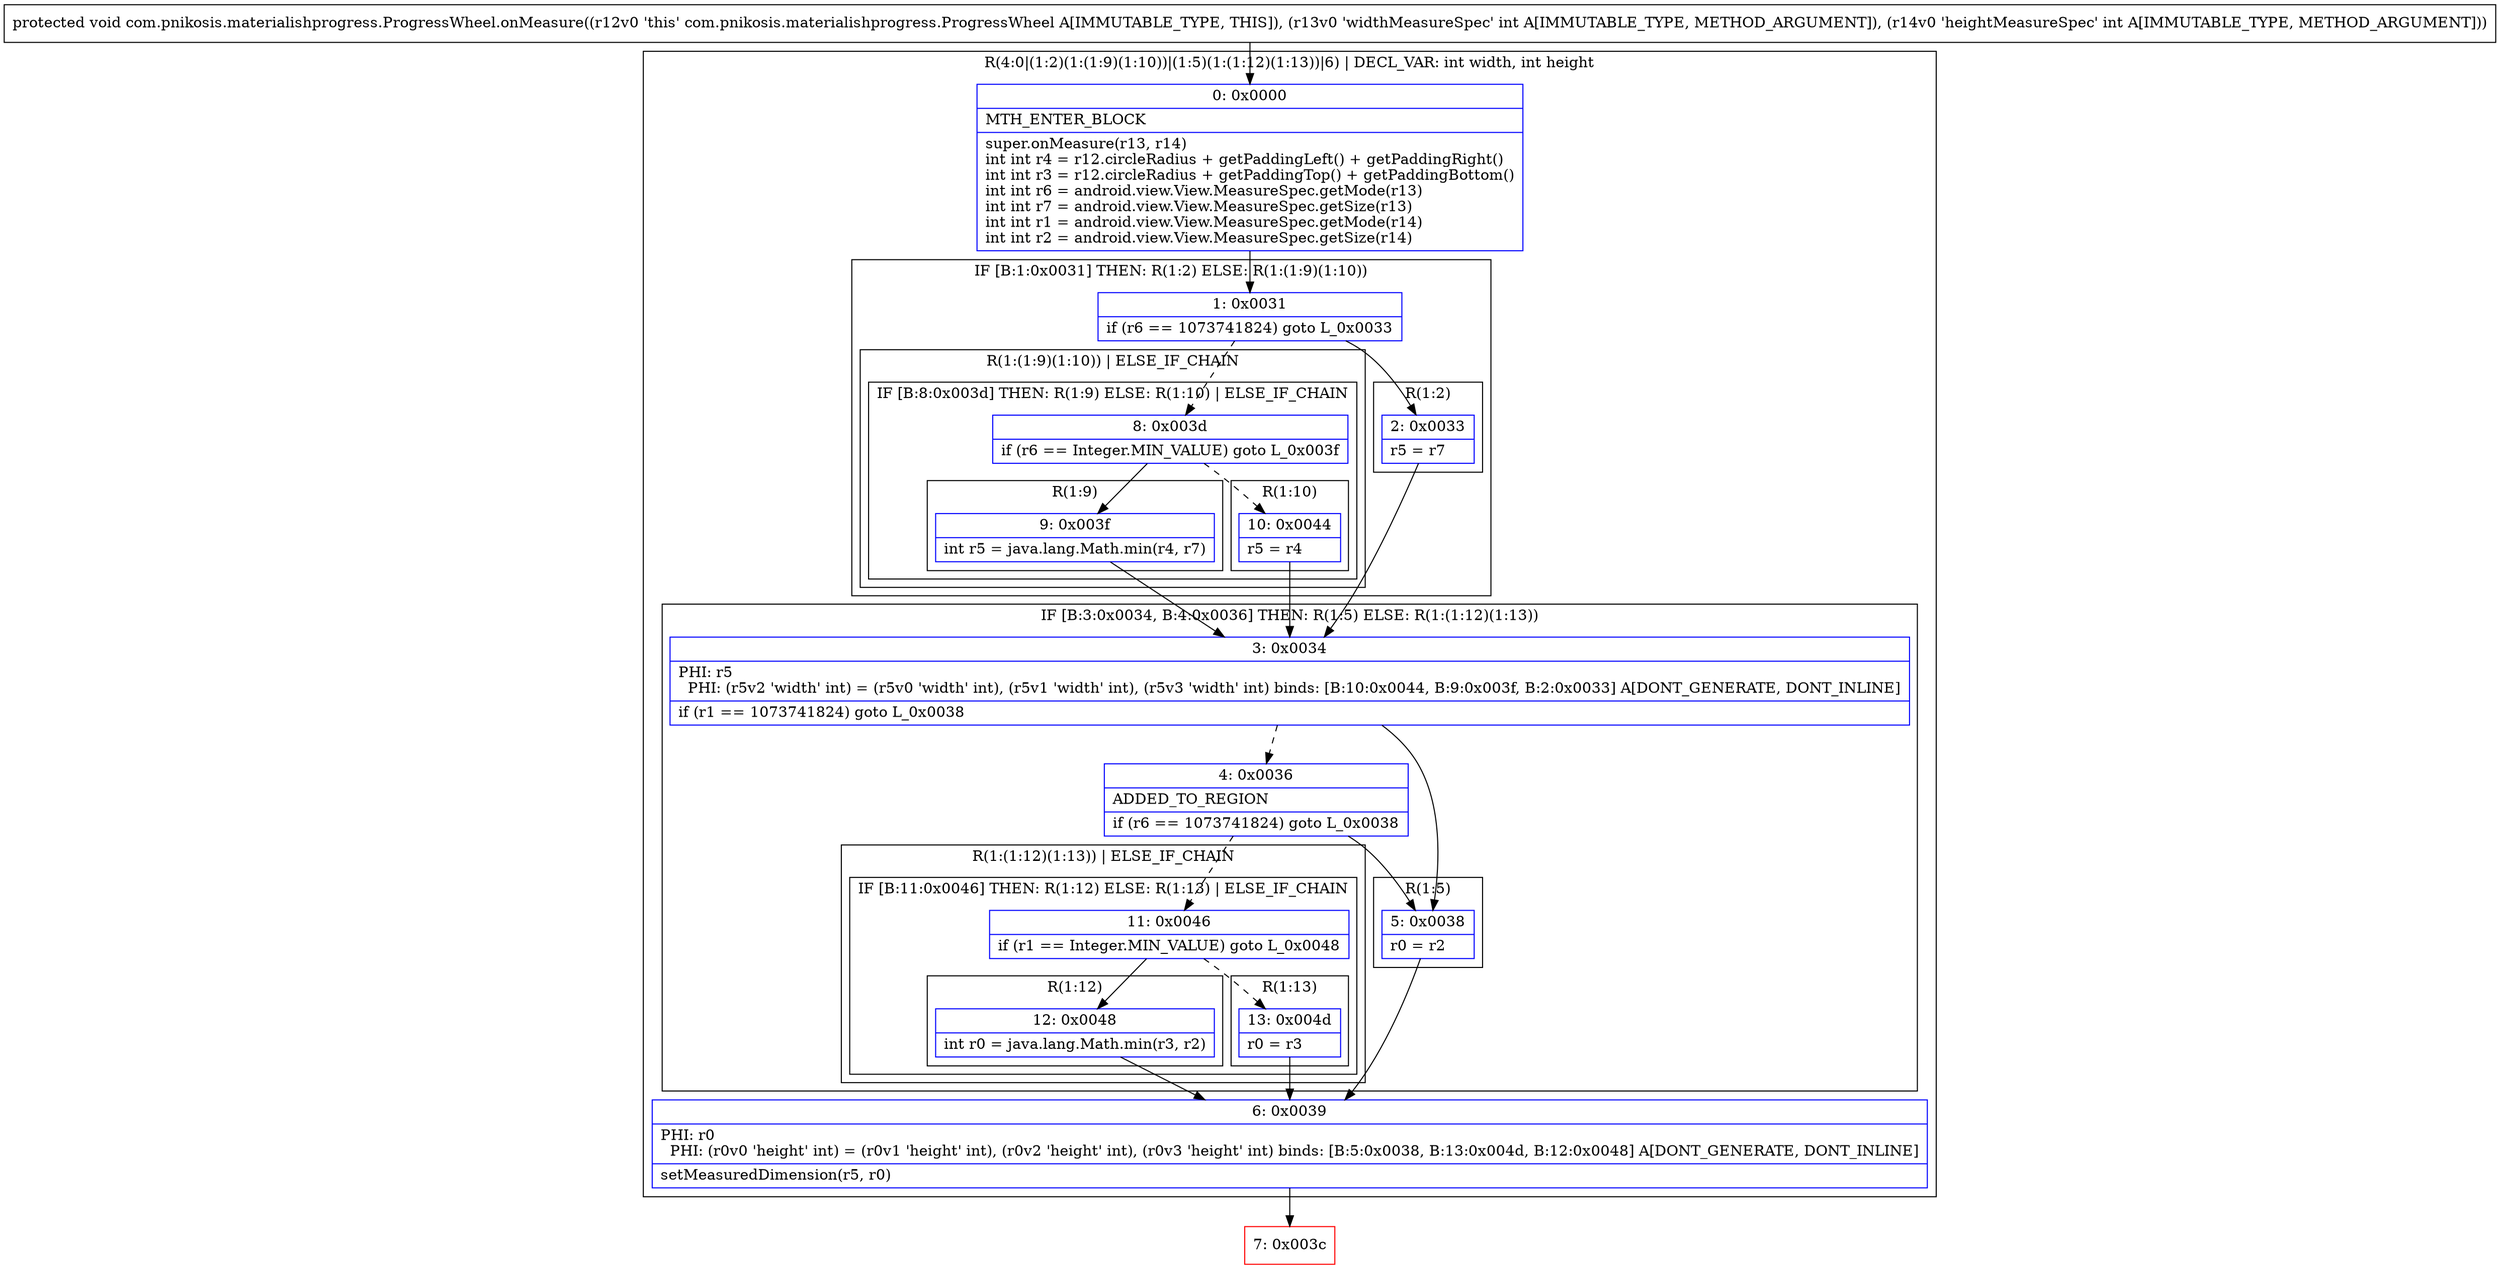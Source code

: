 digraph "CFG forcom.pnikosis.materialishprogress.ProgressWheel.onMeasure(II)V" {
subgraph cluster_Region_1391579690 {
label = "R(4:0|(1:2)(1:(1:9)(1:10))|(1:5)(1:(1:12)(1:13))|6) | DECL_VAR: int width, int height\l";
node [shape=record,color=blue];
Node_0 [shape=record,label="{0\:\ 0x0000|MTH_ENTER_BLOCK\l|super.onMeasure(r13, r14)\lint int r4 = r12.circleRadius + getPaddingLeft() + getPaddingRight()\lint int r3 = r12.circleRadius + getPaddingTop() + getPaddingBottom()\lint int r6 = android.view.View.MeasureSpec.getMode(r13)\lint int r7 = android.view.View.MeasureSpec.getSize(r13)\lint int r1 = android.view.View.MeasureSpec.getMode(r14)\lint int r2 = android.view.View.MeasureSpec.getSize(r14)\l}"];
subgraph cluster_IfRegion_1913200448 {
label = "IF [B:1:0x0031] THEN: R(1:2) ELSE: R(1:(1:9)(1:10))";
node [shape=record,color=blue];
Node_1 [shape=record,label="{1\:\ 0x0031|if (r6 == 1073741824) goto L_0x0033\l}"];
subgraph cluster_Region_1611727410 {
label = "R(1:2)";
node [shape=record,color=blue];
Node_2 [shape=record,label="{2\:\ 0x0033|r5 = r7\l}"];
}
subgraph cluster_Region_1521049697 {
label = "R(1:(1:9)(1:10)) | ELSE_IF_CHAIN\l";
node [shape=record,color=blue];
subgraph cluster_IfRegion_1530605658 {
label = "IF [B:8:0x003d] THEN: R(1:9) ELSE: R(1:10) | ELSE_IF_CHAIN\l";
node [shape=record,color=blue];
Node_8 [shape=record,label="{8\:\ 0x003d|if (r6 == Integer.MIN_VALUE) goto L_0x003f\l}"];
subgraph cluster_Region_1049958375 {
label = "R(1:9)";
node [shape=record,color=blue];
Node_9 [shape=record,label="{9\:\ 0x003f|int r5 = java.lang.Math.min(r4, r7)\l}"];
}
subgraph cluster_Region_1753756257 {
label = "R(1:10)";
node [shape=record,color=blue];
Node_10 [shape=record,label="{10\:\ 0x0044|r5 = r4\l}"];
}
}
}
}
subgraph cluster_IfRegion_744027345 {
label = "IF [B:3:0x0034, B:4:0x0036] THEN: R(1:5) ELSE: R(1:(1:12)(1:13))";
node [shape=record,color=blue];
Node_3 [shape=record,label="{3\:\ 0x0034|PHI: r5 \l  PHI: (r5v2 'width' int) = (r5v0 'width' int), (r5v1 'width' int), (r5v3 'width' int) binds: [B:10:0x0044, B:9:0x003f, B:2:0x0033] A[DONT_GENERATE, DONT_INLINE]\l|if (r1 == 1073741824) goto L_0x0038\l}"];
Node_4 [shape=record,label="{4\:\ 0x0036|ADDED_TO_REGION\l|if (r6 == 1073741824) goto L_0x0038\l}"];
subgraph cluster_Region_1491316878 {
label = "R(1:5)";
node [shape=record,color=blue];
Node_5 [shape=record,label="{5\:\ 0x0038|r0 = r2\l}"];
}
subgraph cluster_Region_397925348 {
label = "R(1:(1:12)(1:13)) | ELSE_IF_CHAIN\l";
node [shape=record,color=blue];
subgraph cluster_IfRegion_1524163183 {
label = "IF [B:11:0x0046] THEN: R(1:12) ELSE: R(1:13) | ELSE_IF_CHAIN\l";
node [shape=record,color=blue];
Node_11 [shape=record,label="{11\:\ 0x0046|if (r1 == Integer.MIN_VALUE) goto L_0x0048\l}"];
subgraph cluster_Region_948560823 {
label = "R(1:12)";
node [shape=record,color=blue];
Node_12 [shape=record,label="{12\:\ 0x0048|int r0 = java.lang.Math.min(r3, r2)\l}"];
}
subgraph cluster_Region_1681200654 {
label = "R(1:13)";
node [shape=record,color=blue];
Node_13 [shape=record,label="{13\:\ 0x004d|r0 = r3\l}"];
}
}
}
}
Node_6 [shape=record,label="{6\:\ 0x0039|PHI: r0 \l  PHI: (r0v0 'height' int) = (r0v1 'height' int), (r0v2 'height' int), (r0v3 'height' int) binds: [B:5:0x0038, B:13:0x004d, B:12:0x0048] A[DONT_GENERATE, DONT_INLINE]\l|setMeasuredDimension(r5, r0)\l}"];
}
Node_7 [shape=record,color=red,label="{7\:\ 0x003c}"];
MethodNode[shape=record,label="{protected void com.pnikosis.materialishprogress.ProgressWheel.onMeasure((r12v0 'this' com.pnikosis.materialishprogress.ProgressWheel A[IMMUTABLE_TYPE, THIS]), (r13v0 'widthMeasureSpec' int A[IMMUTABLE_TYPE, METHOD_ARGUMENT]), (r14v0 'heightMeasureSpec' int A[IMMUTABLE_TYPE, METHOD_ARGUMENT])) }"];
MethodNode -> Node_0;
Node_0 -> Node_1;
Node_1 -> Node_2;
Node_1 -> Node_8[style=dashed];
Node_2 -> Node_3;
Node_8 -> Node_9;
Node_8 -> Node_10[style=dashed];
Node_9 -> Node_3;
Node_10 -> Node_3;
Node_3 -> Node_4[style=dashed];
Node_3 -> Node_5;
Node_4 -> Node_5;
Node_4 -> Node_11[style=dashed];
Node_5 -> Node_6;
Node_11 -> Node_12;
Node_11 -> Node_13[style=dashed];
Node_12 -> Node_6;
Node_13 -> Node_6;
Node_6 -> Node_7;
}

